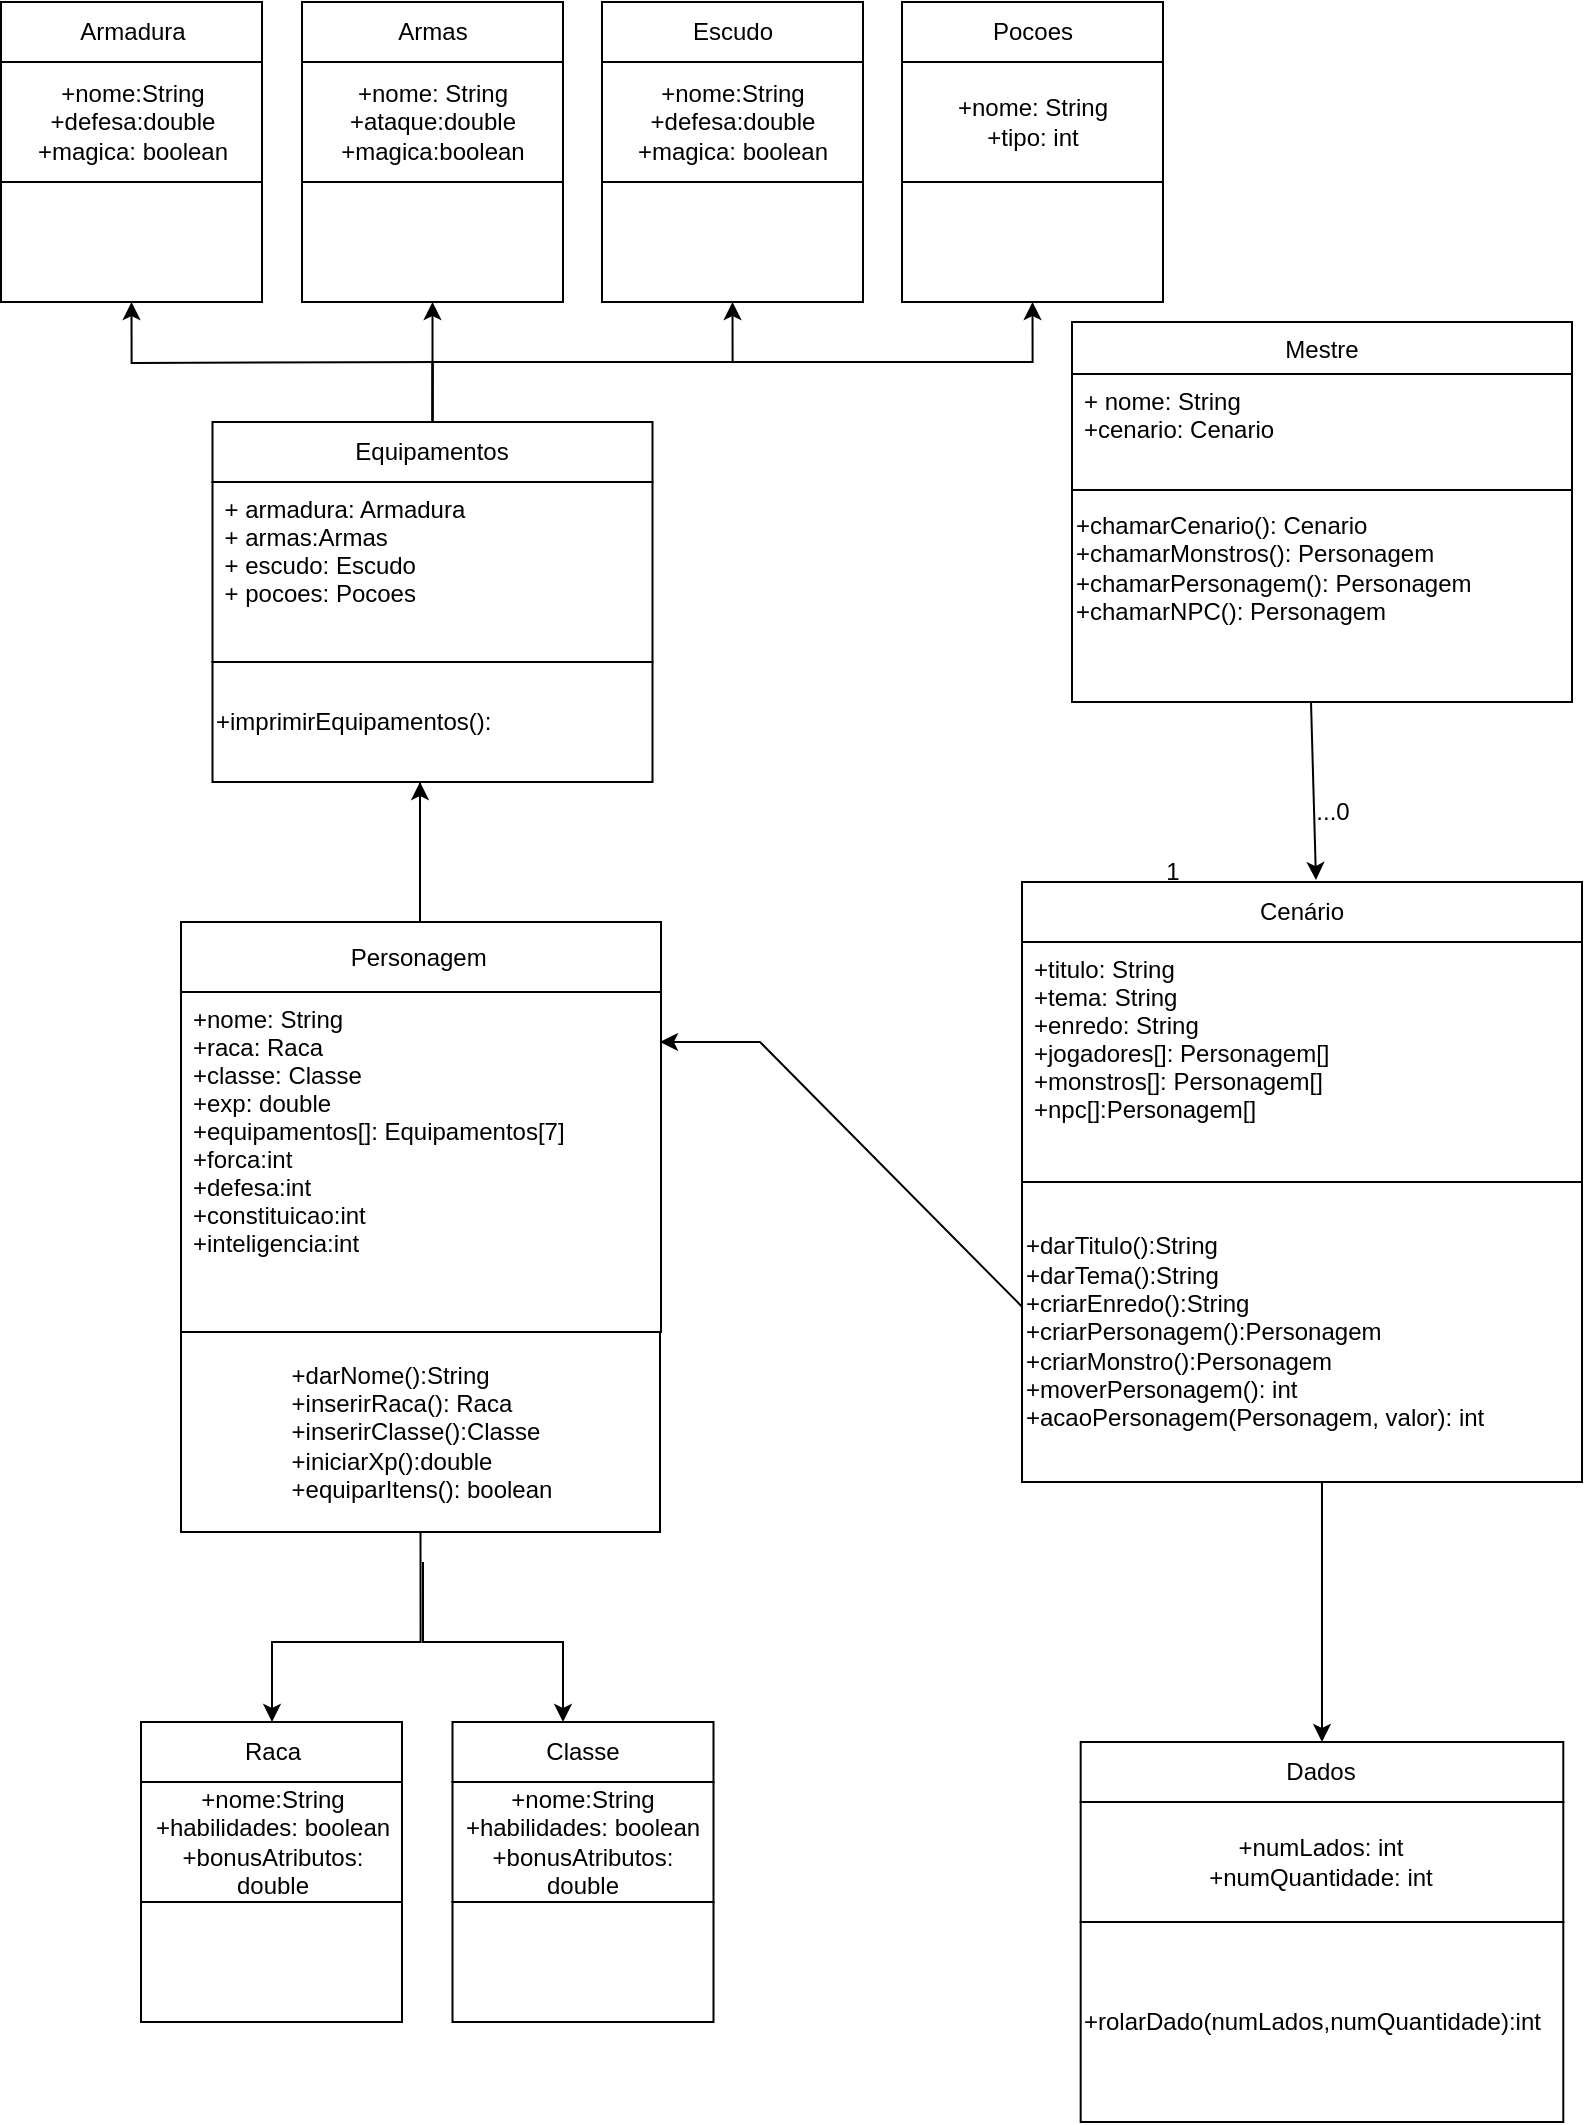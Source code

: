<mxfile version="20.4.0" type="github">
  <diagram id="C5RBs43oDa-KdzZeNtuy" name="Page-1">
    <mxGraphModel dx="868" dy="450" grid="1" gridSize="10" guides="1" tooltips="1" connect="1" arrows="1" fold="1" page="1" pageScale="1" pageWidth="827" pageHeight="1169" math="0" shadow="0">
      <root>
        <mxCell id="WIyWlLk6GJQsqaUBKTNV-0" />
        <mxCell id="WIyWlLk6GJQsqaUBKTNV-1" parent="WIyWlLk6GJQsqaUBKTNV-0" />
        <mxCell id="zkfFHV4jXpPFQw0GAbJ--17" value="Mestre" style="swimlane;fontStyle=0;align=center;verticalAlign=top;childLayout=stackLayout;horizontal=1;startSize=26;horizontalStack=0;resizeParent=1;resizeLast=0;collapsible=1;marginBottom=0;rounded=0;shadow=0;strokeWidth=1;" parent="WIyWlLk6GJQsqaUBKTNV-1" vertex="1">
          <mxGeometry x="545" y="170" width="250" height="190" as="geometry">
            <mxRectangle x="550" y="140" width="160" height="26" as="alternateBounds" />
          </mxGeometry>
        </mxCell>
        <mxCell id="zkfFHV4jXpPFQw0GAbJ--18" value="+ nome: String&#xa;+cenario: Cenario&#xa;&#xa; " style="text;align=left;verticalAlign=top;spacingLeft=4;spacingRight=4;overflow=hidden;rotatable=0;points=[[0,0.5],[1,0.5]];portConstraint=eastwest;" parent="zkfFHV4jXpPFQw0GAbJ--17" vertex="1">
          <mxGeometry y="26" width="250" height="54" as="geometry" />
        </mxCell>
        <mxCell id="zkfFHV4jXpPFQw0GAbJ--23" value="" style="line;html=1;strokeWidth=1;align=left;verticalAlign=middle;spacingTop=-1;spacingLeft=3;spacingRight=3;rotatable=0;labelPosition=right;points=[];portConstraint=eastwest;" parent="zkfFHV4jXpPFQw0GAbJ--17" vertex="1">
          <mxGeometry y="80" width="250" height="8" as="geometry" />
        </mxCell>
        <mxCell id="aQi3MAtJLsASPVlaxSXh-14" value="+chamarCenario(): Cenario&lt;br&gt;+chamarMonstros(): Personagem&lt;br&gt;+chamarPersonagem(): Personagem&lt;br&gt;+chamarNPC(): Personagem&lt;br&gt;" style="text;html=1;align=left;verticalAlign=middle;resizable=0;points=[];autosize=1;strokeColor=none;fillColor=none;" parent="zkfFHV4jXpPFQw0GAbJ--17" vertex="1">
          <mxGeometry y="88" width="250" height="70" as="geometry" />
        </mxCell>
        <mxCell id="aQi3MAtJLsASPVlaxSXh-3" value="Cenário" style="rounded=0;whiteSpace=wrap;html=1;" parent="WIyWlLk6GJQsqaUBKTNV-1" vertex="1">
          <mxGeometry x="520" y="450" width="280" height="30" as="geometry" />
        </mxCell>
        <mxCell id="aQi3MAtJLsASPVlaxSXh-4" value="" style="rounded=0;whiteSpace=wrap;html=1;" parent="WIyWlLk6GJQsqaUBKTNV-1" vertex="1">
          <mxGeometry x="520" y="480" width="280" height="120" as="geometry" />
        </mxCell>
        <mxCell id="aqDDlLiModhRZFDufuGG-38" style="edgeStyle=orthogonalEdgeStyle;rounded=0;orthogonalLoop=1;jettySize=auto;html=1;entryX=0.5;entryY=1;entryDx=0;entryDy=0;" parent="WIyWlLk6GJQsqaUBKTNV-1" target="aqDDlLiModhRZFDufuGG-5" edge="1">
          <mxGeometry relative="1" as="geometry">
            <mxPoint x="230" y="190" as="sourcePoint" />
          </mxGeometry>
        </mxCell>
        <mxCell id="aqDDlLiModhRZFDufuGG-39" style="edgeStyle=orthogonalEdgeStyle;rounded=0;orthogonalLoop=1;jettySize=auto;html=1;exitX=0.5;exitY=0;exitDx=0;exitDy=0;entryX=0.5;entryY=1;entryDx=0;entryDy=0;" parent="WIyWlLk6GJQsqaUBKTNV-1" source="aQi3MAtJLsASPVlaxSXh-6" target="aqDDlLiModhRZFDufuGG-8" edge="1">
          <mxGeometry relative="1" as="geometry">
            <mxPoint x="220" y="170" as="targetPoint" />
            <mxPoint x="370" y="190" as="sourcePoint" />
          </mxGeometry>
        </mxCell>
        <mxCell id="aqDDlLiModhRZFDufuGG-40" style="edgeStyle=orthogonalEdgeStyle;rounded=0;orthogonalLoop=1;jettySize=auto;html=1;exitX=0.5;exitY=0;exitDx=0;exitDy=0;entryX=0.5;entryY=1;entryDx=0;entryDy=0;" parent="WIyWlLk6GJQsqaUBKTNV-1" source="aQi3MAtJLsASPVlaxSXh-6" target="aqDDlLiModhRZFDufuGG-11" edge="1">
          <mxGeometry relative="1" as="geometry" />
        </mxCell>
        <mxCell id="aqDDlLiModhRZFDufuGG-41" style="edgeStyle=orthogonalEdgeStyle;rounded=0;orthogonalLoop=1;jettySize=auto;html=1;exitX=0.5;exitY=0;exitDx=0;exitDy=0;entryX=0.5;entryY=1;entryDx=0;entryDy=0;" parent="WIyWlLk6GJQsqaUBKTNV-1" source="aQi3MAtJLsASPVlaxSXh-6" target="aqDDlLiModhRZFDufuGG-37" edge="1">
          <mxGeometry relative="1" as="geometry" />
        </mxCell>
        <mxCell id="aQi3MAtJLsASPVlaxSXh-6" value="Equipamentos" style="rounded=0;whiteSpace=wrap;html=1;" parent="WIyWlLk6GJQsqaUBKTNV-1" vertex="1">
          <mxGeometry x="115.25" y="220" width="220" height="30" as="geometry" />
        </mxCell>
        <mxCell id="aQi3MAtJLsASPVlaxSXh-7" style="edgeStyle=orthogonalEdgeStyle;rounded=0;orthogonalLoop=1;jettySize=auto;html=1;exitX=0.5;exitY=1;exitDx=0;exitDy=0;" parent="WIyWlLk6GJQsqaUBKTNV-1" edge="1">
          <mxGeometry relative="1" as="geometry">
            <mxPoint x="339.5" y="665" as="sourcePoint" />
            <mxPoint x="339.5" y="665" as="targetPoint" />
          </mxGeometry>
        </mxCell>
        <mxCell id="aqDDlLiModhRZFDufuGG-34" style="edgeStyle=orthogonalEdgeStyle;rounded=0;orthogonalLoop=1;jettySize=auto;html=1;exitX=0.5;exitY=1;exitDx=0;exitDy=0;entryX=0.5;entryY=0;entryDx=0;entryDy=0;" parent="WIyWlLk6GJQsqaUBKTNV-1" source="aQi3MAtJLsASPVlaxSXh-8" target="aqDDlLiModhRZFDufuGG-31" edge="1">
          <mxGeometry relative="1" as="geometry">
            <mxPoint x="630" y="740" as="targetPoint" />
            <Array as="points">
              <mxPoint x="670" y="620" />
            </Array>
          </mxGeometry>
        </mxCell>
        <mxCell id="aQi3MAtJLsASPVlaxSXh-8" value="" style="rounded=0;whiteSpace=wrap;html=1;" parent="WIyWlLk6GJQsqaUBKTNV-1" vertex="1">
          <mxGeometry x="520" y="600" width="280" height="150" as="geometry" />
        </mxCell>
        <mxCell id="aQi3MAtJLsASPVlaxSXh-9" value="" style="rounded=0;whiteSpace=wrap;html=1;" parent="WIyWlLk6GJQsqaUBKTNV-1" vertex="1">
          <mxGeometry x="115.25" y="250" width="220" height="90" as="geometry" />
        </mxCell>
        <mxCell id="aQi3MAtJLsASPVlaxSXh-10" value="+imprimirEquipamentos():" style="rounded=0;whiteSpace=wrap;html=1;align=left;" parent="WIyWlLk6GJQsqaUBKTNV-1" vertex="1">
          <mxGeometry x="115.25" y="340" width="220" height="60" as="geometry" />
        </mxCell>
        <mxCell id="aQi3MAtJLsASPVlaxSXh-18" value="Personagem&amp;nbsp;" style="rounded=0;whiteSpace=wrap;html=1;" parent="WIyWlLk6GJQsqaUBKTNV-1" vertex="1">
          <mxGeometry x="99.5" y="470" width="240" height="35" as="geometry" />
        </mxCell>
        <mxCell id="aqDDlLiModhRZFDufuGG-27" style="edgeStyle=orthogonalEdgeStyle;rounded=0;orthogonalLoop=1;jettySize=auto;html=1;" parent="WIyWlLk6GJQsqaUBKTNV-1" edge="1">
          <mxGeometry relative="1" as="geometry">
            <mxPoint x="220.5" y="790" as="sourcePoint" />
            <Array as="points">
              <mxPoint x="220.5" y="830" />
              <mxPoint x="290.5" y="830" />
            </Array>
            <mxPoint x="290.5" y="870" as="targetPoint" />
          </mxGeometry>
        </mxCell>
        <mxCell id="aqDDlLiModhRZFDufuGG-28" style="edgeStyle=orthogonalEdgeStyle;rounded=0;orthogonalLoop=1;jettySize=auto;html=1;exitX=0.5;exitY=1;exitDx=0;exitDy=0;" parent="WIyWlLk6GJQsqaUBKTNV-1" source="aQi3MAtJLsASPVlaxSXh-19" target="aqDDlLiModhRZFDufuGG-16" edge="1">
          <mxGeometry relative="1" as="geometry">
            <Array as="points">
              <mxPoint x="219" y="830" />
              <mxPoint x="145" y="830" />
            </Array>
          </mxGeometry>
        </mxCell>
        <mxCell id="aQi3MAtJLsASPVlaxSXh-19" value="&lt;div style=&quot;text-align: left;&quot;&gt;&lt;span style=&quot;background-color: initial;&quot;&gt;+darNome():String&lt;/span&gt;&lt;/div&gt;&lt;div style=&quot;text-align: left;&quot;&gt;&lt;span style=&quot;background-color: initial;&quot;&gt;+inserirRaca(): Raca&lt;/span&gt;&lt;/div&gt;&lt;div style=&quot;text-align: left;&quot;&gt;&lt;span style=&quot;background-color: initial;&quot;&gt;+inserirClasse():Classe&lt;/span&gt;&lt;/div&gt;&lt;div style=&quot;text-align: left;&quot;&gt;&lt;span style=&quot;background-color: initial;&quot;&gt;+iniciarXp():double&lt;/span&gt;&lt;/div&gt;&lt;div style=&quot;text-align: left;&quot;&gt;&lt;span style=&quot;background-color: initial;&quot;&gt;+equiparItens(): boolean&lt;/span&gt;&lt;/div&gt;" style="rounded=0;whiteSpace=wrap;html=1;" parent="WIyWlLk6GJQsqaUBKTNV-1" vertex="1">
          <mxGeometry x="99.5" y="675" width="239.5" height="100" as="geometry" />
        </mxCell>
        <mxCell id="aQi3MAtJLsASPVlaxSXh-20" value="" style="rounded=0;whiteSpace=wrap;html=1;" parent="WIyWlLk6GJQsqaUBKTNV-1" vertex="1">
          <mxGeometry x="99.5" y="505" width="240" height="170" as="geometry" />
        </mxCell>
        <mxCell id="aQi3MAtJLsASPVlaxSXh-21" value="+nome: String&#xa;+raca: Raca&#xa;+classe: Classe&#xa;+exp: double&#xa;+equipamentos[]: Equipamentos[7]&#xa;+forca:int&#xa;+defesa:int&#xa;+constituicao:int&#xa;+inteligencia:int&#xa;&#xa;&#xa;&#xa;&#xa;" style="text;align=left;verticalAlign=top;spacingLeft=4;spacingRight=4;overflow=hidden;rotatable=0;points=[[0,0.5],[1,0.5]];portConstraint=eastwest;" parent="WIyWlLk6GJQsqaUBKTNV-1" vertex="1">
          <mxGeometry x="99.5" y="505" width="240" height="160" as="geometry" />
        </mxCell>
        <mxCell id="aQi3MAtJLsASPVlaxSXh-22" value="+ armadura: Armadura&#xa;+ armas:Armas&#xa;+ escudo: Escudo&#xa;+ pocoes: Pocoes&#xa;&#xa;&#xa; " style="text;align=left;verticalAlign=top;spacingLeft=4;spacingRight=4;overflow=hidden;rotatable=0;points=[[0,0.5],[1,0.5]];portConstraint=eastwest;" parent="WIyWlLk6GJQsqaUBKTNV-1" vertex="1">
          <mxGeometry x="115.25" y="250" width="134.75" height="70" as="geometry" />
        </mxCell>
        <mxCell id="aQi3MAtJLsASPVlaxSXh-23" value="+titulo: String&#xa;+tema: String&#xa;+enredo: String&#xa;+jogadores[]: Personagem[]&#xa;+monstros[]: Personagem[]&#xa;+npc[]:Personagem[]&#xa;" style="text;align=left;verticalAlign=top;spacingLeft=4;spacingRight=4;overflow=hidden;rotatable=0;points=[[0,0.5],[1,0.5]];portConstraint=eastwest;" parent="WIyWlLk6GJQsqaUBKTNV-1" vertex="1">
          <mxGeometry x="520" y="480" width="280" height="110" as="geometry" />
        </mxCell>
        <mxCell id="aQi3MAtJLsASPVlaxSXh-24" value="...0" style="text;html=1;align=center;verticalAlign=middle;resizable=0;points=[];autosize=1;strokeColor=none;fillColor=none;" parent="WIyWlLk6GJQsqaUBKTNV-1" vertex="1">
          <mxGeometry x="655" y="400" width="40" height="30" as="geometry" />
        </mxCell>
        <mxCell id="aQi3MAtJLsASPVlaxSXh-25" value="1" style="text;html=1;align=center;verticalAlign=middle;resizable=0;points=[];autosize=1;strokeColor=none;fillColor=none;" parent="WIyWlLk6GJQsqaUBKTNV-1" vertex="1">
          <mxGeometry x="580" y="430" width="30" height="30" as="geometry" />
        </mxCell>
        <mxCell id="aQi3MAtJLsASPVlaxSXh-28" value="" style="endArrow=classic;html=1;rounded=0;entryX=0.525;entryY=-0.033;entryDx=0;entryDy=0;entryPerimeter=0;" parent="WIyWlLk6GJQsqaUBKTNV-1" target="aQi3MAtJLsASPVlaxSXh-3" edge="1">
          <mxGeometry width="50" height="50" relative="1" as="geometry">
            <mxPoint x="664.5" y="360" as="sourcePoint" />
            <mxPoint x="664.5" y="440" as="targetPoint" />
            <Array as="points" />
          </mxGeometry>
        </mxCell>
        <mxCell id="aQi3MAtJLsASPVlaxSXh-29" value="" style="endArrow=classic;html=1;rounded=0;" parent="WIyWlLk6GJQsqaUBKTNV-1" edge="1">
          <mxGeometry width="50" height="50" relative="1" as="geometry">
            <mxPoint x="219" y="400" as="sourcePoint" />
            <mxPoint x="219" y="400" as="targetPoint" />
            <Array as="points">
              <mxPoint x="219" y="470" />
            </Array>
          </mxGeometry>
        </mxCell>
        <mxCell id="aQi3MAtJLsASPVlaxSXh-30" value="" style="endArrow=classic;html=1;rounded=0;exitX=0;exitY=0.385;exitDx=0;exitDy=0;exitPerimeter=0;" parent="WIyWlLk6GJQsqaUBKTNV-1" source="aQi3MAtJLsASPVlaxSXh-32" edge="1">
          <mxGeometry width="50" height="50" relative="1" as="geometry">
            <mxPoint x="489" y="530" as="sourcePoint" />
            <mxPoint x="339" y="530" as="targetPoint" />
            <Array as="points">
              <mxPoint x="389" y="530" />
            </Array>
          </mxGeometry>
        </mxCell>
        <mxCell id="aQi3MAtJLsASPVlaxSXh-32" value="+darTitulo():String&lt;br&gt;+darTema():String&lt;br&gt;+criarEnredo():String&lt;br&gt;+criarPersonagem():Personagem&lt;br&gt;+criarMonstro():Personagem&lt;br&gt;+moverPersonagem(): int&lt;br&gt;+acaoPersonagem(Personagem, valor): int&lt;br&gt;" style="text;html=1;align=left;verticalAlign=middle;resizable=0;points=[];autosize=1;strokeColor=none;fillColor=none;" parent="WIyWlLk6GJQsqaUBKTNV-1" vertex="1">
          <mxGeometry x="520" y="620" width="250" height="110" as="geometry" />
        </mxCell>
        <mxCell id="aqDDlLiModhRZFDufuGG-1" value="Armadura" style="rounded=0;whiteSpace=wrap;html=1;" parent="WIyWlLk6GJQsqaUBKTNV-1" vertex="1">
          <mxGeometry x="9.5" y="10" width="130.5" height="30" as="geometry" />
        </mxCell>
        <mxCell id="aqDDlLiModhRZFDufuGG-2" value="+nome:String&lt;br&gt;+defesa:double&lt;br&gt;+magica: boolean" style="rounded=0;whiteSpace=wrap;html=1;" parent="WIyWlLk6GJQsqaUBKTNV-1" vertex="1">
          <mxGeometry x="9.5" y="40" width="130.5" height="60" as="geometry" />
        </mxCell>
        <mxCell id="aqDDlLiModhRZFDufuGG-5" value="" style="rounded=0;whiteSpace=wrap;html=1;" parent="WIyWlLk6GJQsqaUBKTNV-1" vertex="1">
          <mxGeometry x="9.5" y="100" width="130.5" height="60" as="geometry" />
        </mxCell>
        <mxCell id="aqDDlLiModhRZFDufuGG-6" value="Armas" style="rounded=0;whiteSpace=wrap;html=1;" parent="WIyWlLk6GJQsqaUBKTNV-1" vertex="1">
          <mxGeometry x="160" y="10" width="130.5" height="30" as="geometry" />
        </mxCell>
        <mxCell id="aqDDlLiModhRZFDufuGG-7" value="+nome: String&lt;br&gt;+ataque:double&lt;br&gt;+magica:boolean" style="rounded=0;whiteSpace=wrap;html=1;" parent="WIyWlLk6GJQsqaUBKTNV-1" vertex="1">
          <mxGeometry x="160" y="40" width="130.5" height="60" as="geometry" />
        </mxCell>
        <mxCell id="aqDDlLiModhRZFDufuGG-8" value="" style="rounded=0;whiteSpace=wrap;html=1;" parent="WIyWlLk6GJQsqaUBKTNV-1" vertex="1">
          <mxGeometry x="160" y="100" width="130.5" height="60" as="geometry" />
        </mxCell>
        <mxCell id="aqDDlLiModhRZFDufuGG-9" value="Escudo" style="rounded=0;whiteSpace=wrap;html=1;" parent="WIyWlLk6GJQsqaUBKTNV-1" vertex="1">
          <mxGeometry x="310" y="10" width="130.5" height="30" as="geometry" />
        </mxCell>
        <mxCell id="aqDDlLiModhRZFDufuGG-10" value="+nome:String&lt;br&gt;+defesa:double&lt;br&gt;+magica: boolean" style="rounded=0;whiteSpace=wrap;html=1;" parent="WIyWlLk6GJQsqaUBKTNV-1" vertex="1">
          <mxGeometry x="310" y="40" width="130.5" height="60" as="geometry" />
        </mxCell>
        <mxCell id="aqDDlLiModhRZFDufuGG-11" value="" style="rounded=0;whiteSpace=wrap;html=1;" parent="WIyWlLk6GJQsqaUBKTNV-1" vertex="1">
          <mxGeometry x="310" y="100" width="130.5" height="60" as="geometry" />
        </mxCell>
        <mxCell id="aqDDlLiModhRZFDufuGG-16" value="Raca" style="rounded=0;whiteSpace=wrap;html=1;" parent="WIyWlLk6GJQsqaUBKTNV-1" vertex="1">
          <mxGeometry x="79.5" y="870" width="130.5" height="30" as="geometry" />
        </mxCell>
        <mxCell id="aqDDlLiModhRZFDufuGG-17" value="+nome:String&lt;br&gt;+habilidades: boolean&lt;br&gt;&lt;span style=&quot;text-align: left;&quot;&gt;+bonusAtributos: double&lt;/span&gt;" style="rounded=0;whiteSpace=wrap;html=1;" parent="WIyWlLk6GJQsqaUBKTNV-1" vertex="1">
          <mxGeometry x="79.5" y="900" width="130.5" height="60" as="geometry" />
        </mxCell>
        <mxCell id="aqDDlLiModhRZFDufuGG-18" value="" style="rounded=0;whiteSpace=wrap;html=1;" parent="WIyWlLk6GJQsqaUBKTNV-1" vertex="1">
          <mxGeometry x="79.5" y="960" width="130.5" height="60" as="geometry" />
        </mxCell>
        <mxCell id="aqDDlLiModhRZFDufuGG-19" value="Classe" style="rounded=0;whiteSpace=wrap;html=1;" parent="WIyWlLk6GJQsqaUBKTNV-1" vertex="1">
          <mxGeometry x="235.25" y="870" width="130.5" height="30" as="geometry" />
        </mxCell>
        <mxCell id="aqDDlLiModhRZFDufuGG-20" value="+nome:String&lt;br&gt;+habilidades: boolean&lt;br&gt;&lt;span style=&quot;text-align: left;&quot;&gt;+bonusAtributos: double&lt;/span&gt;" style="rounded=0;whiteSpace=wrap;html=1;" parent="WIyWlLk6GJQsqaUBKTNV-1" vertex="1">
          <mxGeometry x="235.25" y="900" width="130.5" height="60" as="geometry" />
        </mxCell>
        <mxCell id="aqDDlLiModhRZFDufuGG-21" value="" style="rounded=0;whiteSpace=wrap;html=1;" parent="WIyWlLk6GJQsqaUBKTNV-1" vertex="1">
          <mxGeometry x="235.25" y="960" width="130.5" height="60" as="geometry" />
        </mxCell>
        <mxCell id="aqDDlLiModhRZFDufuGG-31" value="Dados" style="rounded=0;whiteSpace=wrap;html=1;" parent="WIyWlLk6GJQsqaUBKTNV-1" vertex="1">
          <mxGeometry x="549.34" y="880" width="241.31" height="30" as="geometry" />
        </mxCell>
        <mxCell id="aqDDlLiModhRZFDufuGG-32" value="+numLados: int&lt;br&gt;+numQuantidade: int&lt;br&gt;" style="rounded=0;whiteSpace=wrap;html=1;" parent="WIyWlLk6GJQsqaUBKTNV-1" vertex="1">
          <mxGeometry x="549.34" y="910" width="241.31" height="60" as="geometry" />
        </mxCell>
        <mxCell id="aqDDlLiModhRZFDufuGG-33" value="+rolarDado(numLados,numQuantidade):int" style="rounded=0;whiteSpace=wrap;html=1;align=left;" parent="WIyWlLk6GJQsqaUBKTNV-1" vertex="1">
          <mxGeometry x="549.34" y="970" width="241.31" height="100" as="geometry" />
        </mxCell>
        <mxCell id="aqDDlLiModhRZFDufuGG-35" value="Pocoes" style="rounded=0;whiteSpace=wrap;html=1;" parent="WIyWlLk6GJQsqaUBKTNV-1" vertex="1">
          <mxGeometry x="460" y="10" width="130.5" height="30" as="geometry" />
        </mxCell>
        <mxCell id="aqDDlLiModhRZFDufuGG-36" value="+nome: String&lt;br&gt;+tipo: int&lt;br&gt;" style="rounded=0;whiteSpace=wrap;html=1;" parent="WIyWlLk6GJQsqaUBKTNV-1" vertex="1">
          <mxGeometry x="460" y="40" width="130.5" height="60" as="geometry" />
        </mxCell>
        <mxCell id="aqDDlLiModhRZFDufuGG-37" value="" style="rounded=0;whiteSpace=wrap;html=1;" parent="WIyWlLk6GJQsqaUBKTNV-1" vertex="1">
          <mxGeometry x="460" y="100" width="130.5" height="60" as="geometry" />
        </mxCell>
      </root>
    </mxGraphModel>
  </diagram>
</mxfile>
